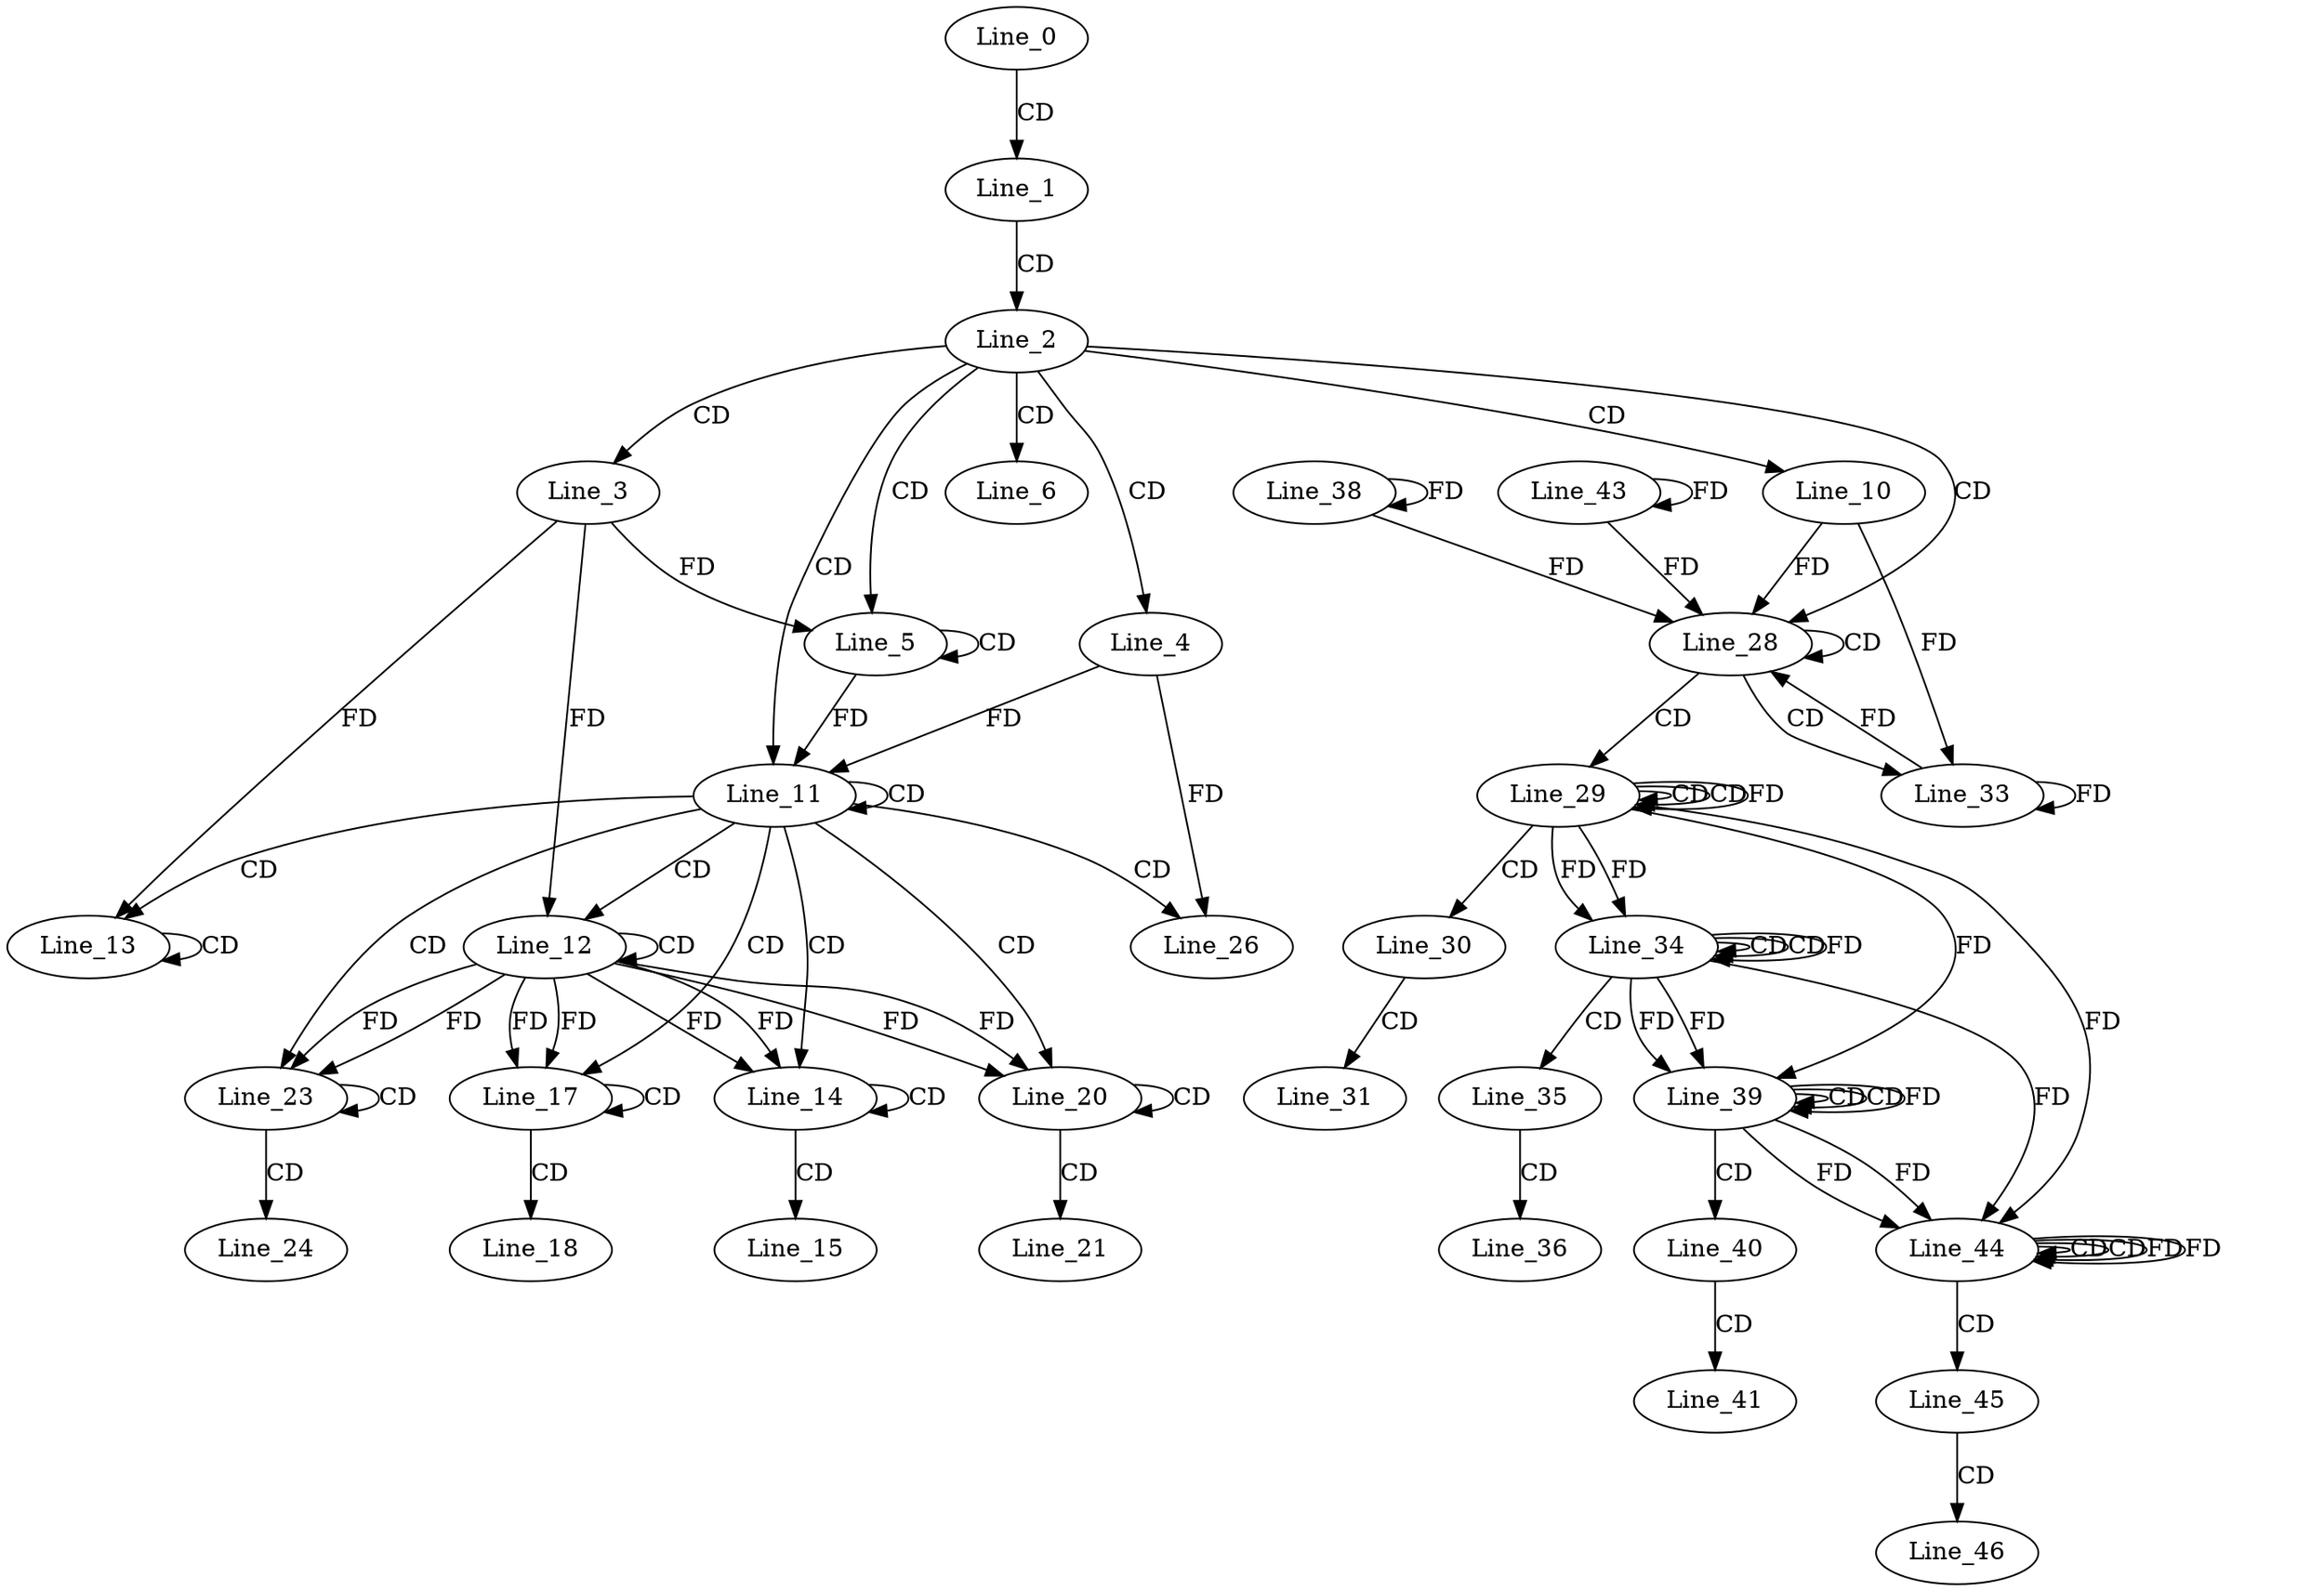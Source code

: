 digraph G {
  Line_0;
  Line_1;
  Line_2;
  Line_3;
  Line_4;
  Line_5;
  Line_5;
  Line_6;
  Line_10;
  Line_11;
  Line_12;
  Line_12;
  Line_13;
  Line_13;
  Line_14;
  Line_14;
  Line_15;
  Line_17;
  Line_17;
  Line_18;
  Line_20;
  Line_20;
  Line_21;
  Line_23;
  Line_23;
  Line_24;
  Line_26;
  Line_28;
  Line_29;
  Line_29;
  Line_29;
  Line_30;
  Line_31;
  Line_33;
  Line_34;
  Line_34;
  Line_34;
  Line_35;
  Line_36;
  Line_38;
  Line_39;
  Line_39;
  Line_39;
  Line_40;
  Line_41;
  Line_43;
  Line_44;
  Line_44;
  Line_44;
  Line_45;
  Line_46;
  Line_0 -> Line_1 [ label="CD" ];
  Line_1 -> Line_2 [ label="CD" ];
  Line_2 -> Line_3 [ label="CD" ];
  Line_2 -> Line_4 [ label="CD" ];
  Line_2 -> Line_5 [ label="CD" ];
  Line_5 -> Line_5 [ label="CD" ];
  Line_3 -> Line_5 [ label="FD" ];
  Line_2 -> Line_6 [ label="CD" ];
  Line_2 -> Line_10 [ label="CD" ];
  Line_2 -> Line_11 [ label="CD" ];
  Line_11 -> Line_11 [ label="CD" ];
  Line_4 -> Line_11 [ label="FD" ];
  Line_5 -> Line_11 [ label="FD" ];
  Line_11 -> Line_12 [ label="CD" ];
  Line_12 -> Line_12 [ label="CD" ];
  Line_3 -> Line_12 [ label="FD" ];
  Line_11 -> Line_13 [ label="CD" ];
  Line_13 -> Line_13 [ label="CD" ];
  Line_3 -> Line_13 [ label="FD" ];
  Line_11 -> Line_14 [ label="CD" ];
  Line_12 -> Line_14 [ label="FD" ];
  Line_14 -> Line_14 [ label="CD" ];
  Line_12 -> Line_14 [ label="FD" ];
  Line_14 -> Line_15 [ label="CD" ];
  Line_11 -> Line_17 [ label="CD" ];
  Line_12 -> Line_17 [ label="FD" ];
  Line_17 -> Line_17 [ label="CD" ];
  Line_12 -> Line_17 [ label="FD" ];
  Line_17 -> Line_18 [ label="CD" ];
  Line_11 -> Line_20 [ label="CD" ];
  Line_12 -> Line_20 [ label="FD" ];
  Line_20 -> Line_20 [ label="CD" ];
  Line_12 -> Line_20 [ label="FD" ];
  Line_20 -> Line_21 [ label="CD" ];
  Line_11 -> Line_23 [ label="CD" ];
  Line_12 -> Line_23 [ label="FD" ];
  Line_23 -> Line_23 [ label="CD" ];
  Line_12 -> Line_23 [ label="FD" ];
  Line_23 -> Line_24 [ label="CD" ];
  Line_11 -> Line_26 [ label="CD" ];
  Line_4 -> Line_26 [ label="FD" ];
  Line_2 -> Line_28 [ label="CD" ];
  Line_28 -> Line_28 [ label="CD" ];
  Line_10 -> Line_28 [ label="FD" ];
  Line_28 -> Line_29 [ label="CD" ];
  Line_29 -> Line_29 [ label="CD" ];
  Line_29 -> Line_29 [ label="CD" ];
  Line_29 -> Line_29 [ label="FD" ];
  Line_29 -> Line_30 [ label="CD" ];
  Line_30 -> Line_31 [ label="CD" ];
  Line_28 -> Line_33 [ label="CD" ];
  Line_33 -> Line_33 [ label="FD" ];
  Line_10 -> Line_33 [ label="FD" ];
  Line_34 -> Line_34 [ label="CD" ];
  Line_29 -> Line_34 [ label="FD" ];
  Line_34 -> Line_34 [ label="CD" ];
  Line_34 -> Line_34 [ label="FD" ];
  Line_29 -> Line_34 [ label="FD" ];
  Line_34 -> Line_35 [ label="CD" ];
  Line_35 -> Line_36 [ label="CD" ];
  Line_38 -> Line_38 [ label="FD" ];
  Line_39 -> Line_39 [ label="CD" ];
  Line_34 -> Line_39 [ label="FD" ];
  Line_39 -> Line_39 [ label="CD" ];
  Line_39 -> Line_39 [ label="FD" ];
  Line_34 -> Line_39 [ label="FD" ];
  Line_29 -> Line_39 [ label="FD" ];
  Line_39 -> Line_40 [ label="CD" ];
  Line_40 -> Line_41 [ label="CD" ];
  Line_43 -> Line_43 [ label="FD" ];
  Line_44 -> Line_44 [ label="CD" ];
  Line_39 -> Line_44 [ label="FD" ];
  Line_44 -> Line_44 [ label="CD" ];
  Line_44 -> Line_44 [ label="FD" ];
  Line_39 -> Line_44 [ label="FD" ];
  Line_34 -> Line_44 [ label="FD" ];
  Line_29 -> Line_44 [ label="FD" ];
  Line_44 -> Line_45 [ label="CD" ];
  Line_45 -> Line_46 [ label="CD" ];
  Line_33 -> Line_28 [ label="FD" ];
  Line_38 -> Line_28 [ label="FD" ];
  Line_43 -> Line_28 [ label="FD" ];
  Line_44 -> Line_44 [ label="FD" ];
}
